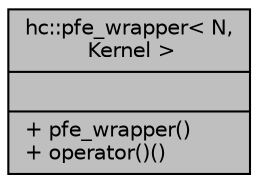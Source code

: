 digraph "hc::pfe_wrapper&lt; N, Kernel &gt;"
{
  edge [fontname="Helvetica",fontsize="10",labelfontname="Helvetica",labelfontsize="10"];
  node [fontname="Helvetica",fontsize="10",shape=record];
  Node1 [label="{hc::pfe_wrapper\< N,\l Kernel \>\n||+ pfe_wrapper()\l+ operator()()\l}",height=0.2,width=0.4,color="black", fillcolor="grey75", style="filled", fontcolor="black"];
}
